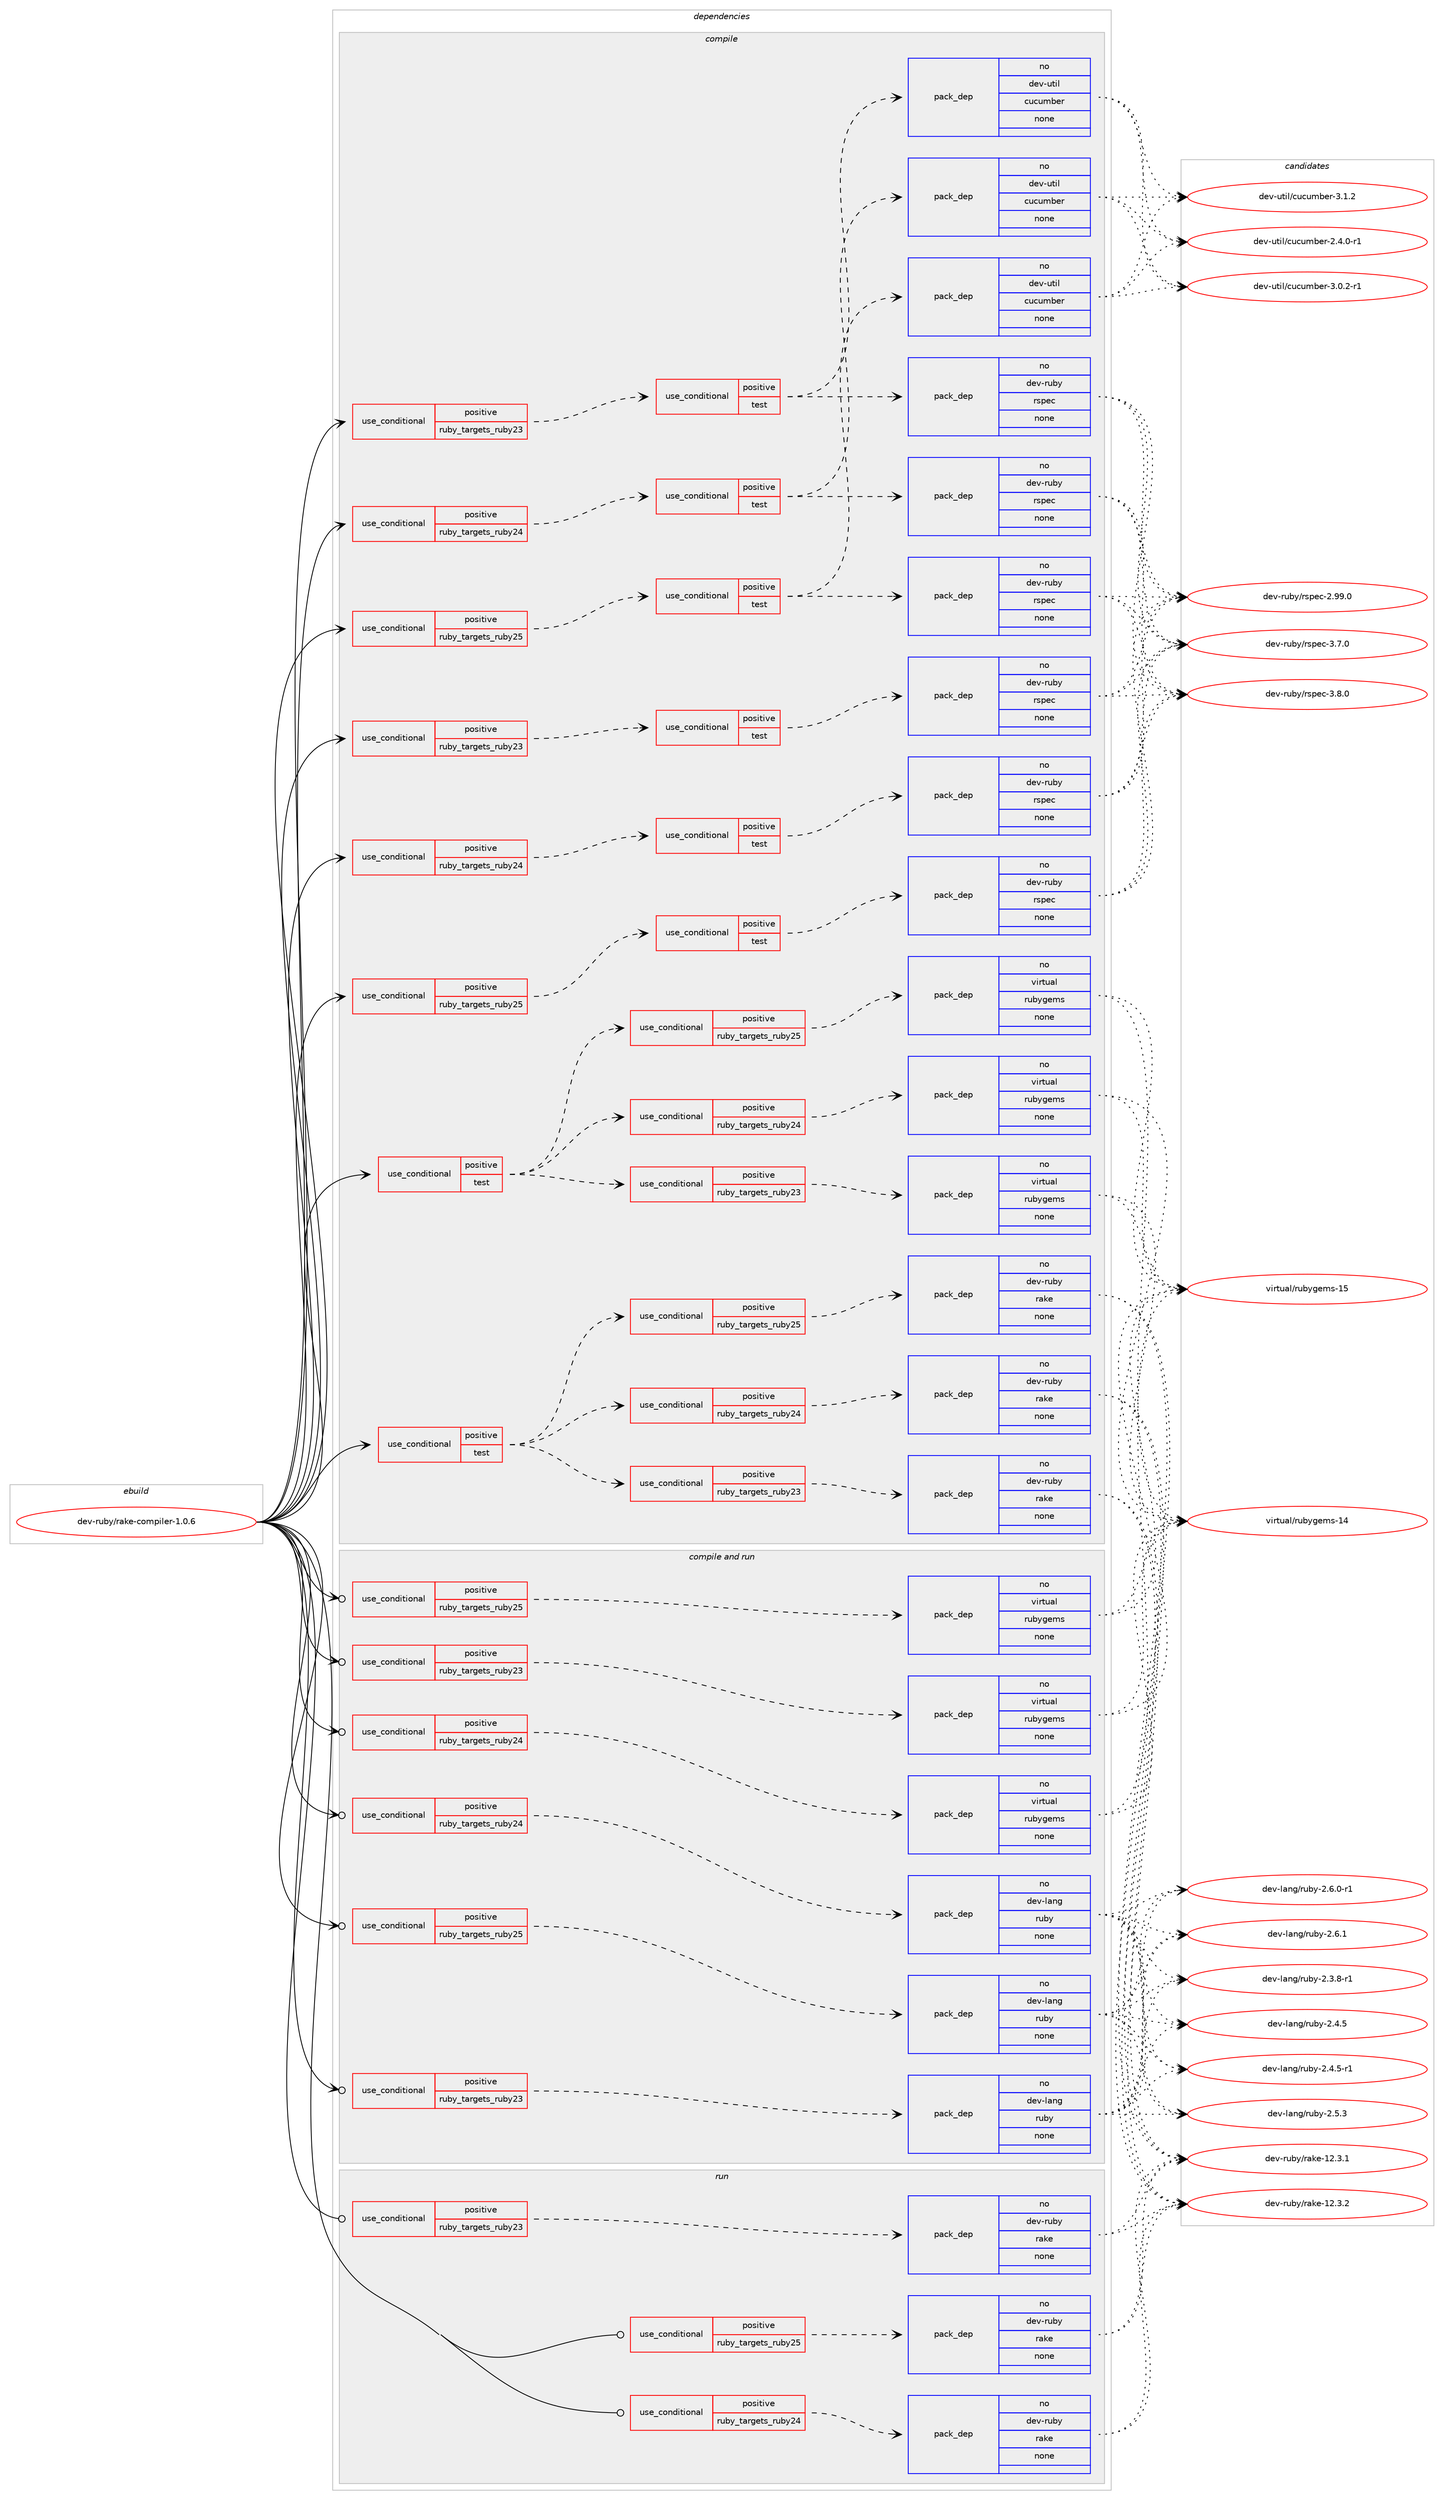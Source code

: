 digraph prolog {

# *************
# Graph options
# *************

newrank=true;
concentrate=true;
compound=true;
graph [rankdir=LR,fontname=Helvetica,fontsize=10,ranksep=1.5];#, ranksep=2.5, nodesep=0.2];
edge  [arrowhead=vee];
node  [fontname=Helvetica,fontsize=10];

# **********
# The ebuild
# **********

subgraph cluster_leftcol {
color=gray;
rank=same;
label=<<i>ebuild</i>>;
id [label="dev-ruby/rake-compiler-1.0.6", color=red, width=4, href="../dev-ruby/rake-compiler-1.0.6.svg"];
}

# ****************
# The dependencies
# ****************

subgraph cluster_midcol {
color=gray;
label=<<i>dependencies</i>>;
subgraph cluster_compile {
fillcolor="#eeeeee";
style=filled;
label=<<i>compile</i>>;
subgraph cond411399 {
dependency1515507 [label=<<TABLE BORDER="0" CELLBORDER="1" CELLSPACING="0" CELLPADDING="4"><TR><TD ROWSPAN="3" CELLPADDING="10">use_conditional</TD></TR><TR><TD>positive</TD></TR><TR><TD>ruby_targets_ruby23</TD></TR></TABLE>>, shape=none, color=red];
subgraph cond411400 {
dependency1515508 [label=<<TABLE BORDER="0" CELLBORDER="1" CELLSPACING="0" CELLPADDING="4"><TR><TD ROWSPAN="3" CELLPADDING="10">use_conditional</TD></TR><TR><TD>positive</TD></TR><TR><TD>test</TD></TR></TABLE>>, shape=none, color=red];
subgraph pack1080602 {
dependency1515509 [label=<<TABLE BORDER="0" CELLBORDER="1" CELLSPACING="0" CELLPADDING="4" WIDTH="220"><TR><TD ROWSPAN="6" CELLPADDING="30">pack_dep</TD></TR><TR><TD WIDTH="110">no</TD></TR><TR><TD>dev-ruby</TD></TR><TR><TD>rspec</TD></TR><TR><TD>none</TD></TR><TR><TD></TD></TR></TABLE>>, shape=none, color=blue];
}
dependency1515508:e -> dependency1515509:w [weight=20,style="dashed",arrowhead="vee"];
}
dependency1515507:e -> dependency1515508:w [weight=20,style="dashed",arrowhead="vee"];
}
id:e -> dependency1515507:w [weight=20,style="solid",arrowhead="vee"];
subgraph cond411401 {
dependency1515510 [label=<<TABLE BORDER="0" CELLBORDER="1" CELLSPACING="0" CELLPADDING="4"><TR><TD ROWSPAN="3" CELLPADDING="10">use_conditional</TD></TR><TR><TD>positive</TD></TR><TR><TD>ruby_targets_ruby23</TD></TR></TABLE>>, shape=none, color=red];
subgraph cond411402 {
dependency1515511 [label=<<TABLE BORDER="0" CELLBORDER="1" CELLSPACING="0" CELLPADDING="4"><TR><TD ROWSPAN="3" CELLPADDING="10">use_conditional</TD></TR><TR><TD>positive</TD></TR><TR><TD>test</TD></TR></TABLE>>, shape=none, color=red];
subgraph pack1080603 {
dependency1515512 [label=<<TABLE BORDER="0" CELLBORDER="1" CELLSPACING="0" CELLPADDING="4" WIDTH="220"><TR><TD ROWSPAN="6" CELLPADDING="30">pack_dep</TD></TR><TR><TD WIDTH="110">no</TD></TR><TR><TD>dev-util</TD></TR><TR><TD>cucumber</TD></TR><TR><TD>none</TD></TR><TR><TD></TD></TR></TABLE>>, shape=none, color=blue];
}
dependency1515511:e -> dependency1515512:w [weight=20,style="dashed",arrowhead="vee"];
subgraph pack1080604 {
dependency1515513 [label=<<TABLE BORDER="0" CELLBORDER="1" CELLSPACING="0" CELLPADDING="4" WIDTH="220"><TR><TD ROWSPAN="6" CELLPADDING="30">pack_dep</TD></TR><TR><TD WIDTH="110">no</TD></TR><TR><TD>dev-ruby</TD></TR><TR><TD>rspec</TD></TR><TR><TD>none</TD></TR><TR><TD></TD></TR></TABLE>>, shape=none, color=blue];
}
dependency1515511:e -> dependency1515513:w [weight=20,style="dashed",arrowhead="vee"];
}
dependency1515510:e -> dependency1515511:w [weight=20,style="dashed",arrowhead="vee"];
}
id:e -> dependency1515510:w [weight=20,style="solid",arrowhead="vee"];
subgraph cond411403 {
dependency1515514 [label=<<TABLE BORDER="0" CELLBORDER="1" CELLSPACING="0" CELLPADDING="4"><TR><TD ROWSPAN="3" CELLPADDING="10">use_conditional</TD></TR><TR><TD>positive</TD></TR><TR><TD>ruby_targets_ruby24</TD></TR></TABLE>>, shape=none, color=red];
subgraph cond411404 {
dependency1515515 [label=<<TABLE BORDER="0" CELLBORDER="1" CELLSPACING="0" CELLPADDING="4"><TR><TD ROWSPAN="3" CELLPADDING="10">use_conditional</TD></TR><TR><TD>positive</TD></TR><TR><TD>test</TD></TR></TABLE>>, shape=none, color=red];
subgraph pack1080605 {
dependency1515516 [label=<<TABLE BORDER="0" CELLBORDER="1" CELLSPACING="0" CELLPADDING="4" WIDTH="220"><TR><TD ROWSPAN="6" CELLPADDING="30">pack_dep</TD></TR><TR><TD WIDTH="110">no</TD></TR><TR><TD>dev-ruby</TD></TR><TR><TD>rspec</TD></TR><TR><TD>none</TD></TR><TR><TD></TD></TR></TABLE>>, shape=none, color=blue];
}
dependency1515515:e -> dependency1515516:w [weight=20,style="dashed",arrowhead="vee"];
}
dependency1515514:e -> dependency1515515:w [weight=20,style="dashed",arrowhead="vee"];
}
id:e -> dependency1515514:w [weight=20,style="solid",arrowhead="vee"];
subgraph cond411405 {
dependency1515517 [label=<<TABLE BORDER="0" CELLBORDER="1" CELLSPACING="0" CELLPADDING="4"><TR><TD ROWSPAN="3" CELLPADDING="10">use_conditional</TD></TR><TR><TD>positive</TD></TR><TR><TD>ruby_targets_ruby24</TD></TR></TABLE>>, shape=none, color=red];
subgraph cond411406 {
dependency1515518 [label=<<TABLE BORDER="0" CELLBORDER="1" CELLSPACING="0" CELLPADDING="4"><TR><TD ROWSPAN="3" CELLPADDING="10">use_conditional</TD></TR><TR><TD>positive</TD></TR><TR><TD>test</TD></TR></TABLE>>, shape=none, color=red];
subgraph pack1080606 {
dependency1515519 [label=<<TABLE BORDER="0" CELLBORDER="1" CELLSPACING="0" CELLPADDING="4" WIDTH="220"><TR><TD ROWSPAN="6" CELLPADDING="30">pack_dep</TD></TR><TR><TD WIDTH="110">no</TD></TR><TR><TD>dev-util</TD></TR><TR><TD>cucumber</TD></TR><TR><TD>none</TD></TR><TR><TD></TD></TR></TABLE>>, shape=none, color=blue];
}
dependency1515518:e -> dependency1515519:w [weight=20,style="dashed",arrowhead="vee"];
subgraph pack1080607 {
dependency1515520 [label=<<TABLE BORDER="0" CELLBORDER="1" CELLSPACING="0" CELLPADDING="4" WIDTH="220"><TR><TD ROWSPAN="6" CELLPADDING="30">pack_dep</TD></TR><TR><TD WIDTH="110">no</TD></TR><TR><TD>dev-ruby</TD></TR><TR><TD>rspec</TD></TR><TR><TD>none</TD></TR><TR><TD></TD></TR></TABLE>>, shape=none, color=blue];
}
dependency1515518:e -> dependency1515520:w [weight=20,style="dashed",arrowhead="vee"];
}
dependency1515517:e -> dependency1515518:w [weight=20,style="dashed",arrowhead="vee"];
}
id:e -> dependency1515517:w [weight=20,style="solid",arrowhead="vee"];
subgraph cond411407 {
dependency1515521 [label=<<TABLE BORDER="0" CELLBORDER="1" CELLSPACING="0" CELLPADDING="4"><TR><TD ROWSPAN="3" CELLPADDING="10">use_conditional</TD></TR><TR><TD>positive</TD></TR><TR><TD>ruby_targets_ruby25</TD></TR></TABLE>>, shape=none, color=red];
subgraph cond411408 {
dependency1515522 [label=<<TABLE BORDER="0" CELLBORDER="1" CELLSPACING="0" CELLPADDING="4"><TR><TD ROWSPAN="3" CELLPADDING="10">use_conditional</TD></TR><TR><TD>positive</TD></TR><TR><TD>test</TD></TR></TABLE>>, shape=none, color=red];
subgraph pack1080608 {
dependency1515523 [label=<<TABLE BORDER="0" CELLBORDER="1" CELLSPACING="0" CELLPADDING="4" WIDTH="220"><TR><TD ROWSPAN="6" CELLPADDING="30">pack_dep</TD></TR><TR><TD WIDTH="110">no</TD></TR><TR><TD>dev-ruby</TD></TR><TR><TD>rspec</TD></TR><TR><TD>none</TD></TR><TR><TD></TD></TR></TABLE>>, shape=none, color=blue];
}
dependency1515522:e -> dependency1515523:w [weight=20,style="dashed",arrowhead="vee"];
}
dependency1515521:e -> dependency1515522:w [weight=20,style="dashed",arrowhead="vee"];
}
id:e -> dependency1515521:w [weight=20,style="solid",arrowhead="vee"];
subgraph cond411409 {
dependency1515524 [label=<<TABLE BORDER="0" CELLBORDER="1" CELLSPACING="0" CELLPADDING="4"><TR><TD ROWSPAN="3" CELLPADDING="10">use_conditional</TD></TR><TR><TD>positive</TD></TR><TR><TD>ruby_targets_ruby25</TD></TR></TABLE>>, shape=none, color=red];
subgraph cond411410 {
dependency1515525 [label=<<TABLE BORDER="0" CELLBORDER="1" CELLSPACING="0" CELLPADDING="4"><TR><TD ROWSPAN="3" CELLPADDING="10">use_conditional</TD></TR><TR><TD>positive</TD></TR><TR><TD>test</TD></TR></TABLE>>, shape=none, color=red];
subgraph pack1080609 {
dependency1515526 [label=<<TABLE BORDER="0" CELLBORDER="1" CELLSPACING="0" CELLPADDING="4" WIDTH="220"><TR><TD ROWSPAN="6" CELLPADDING="30">pack_dep</TD></TR><TR><TD WIDTH="110">no</TD></TR><TR><TD>dev-util</TD></TR><TR><TD>cucumber</TD></TR><TR><TD>none</TD></TR><TR><TD></TD></TR></TABLE>>, shape=none, color=blue];
}
dependency1515525:e -> dependency1515526:w [weight=20,style="dashed",arrowhead="vee"];
subgraph pack1080610 {
dependency1515527 [label=<<TABLE BORDER="0" CELLBORDER="1" CELLSPACING="0" CELLPADDING="4" WIDTH="220"><TR><TD ROWSPAN="6" CELLPADDING="30">pack_dep</TD></TR><TR><TD WIDTH="110">no</TD></TR><TR><TD>dev-ruby</TD></TR><TR><TD>rspec</TD></TR><TR><TD>none</TD></TR><TR><TD></TD></TR></TABLE>>, shape=none, color=blue];
}
dependency1515525:e -> dependency1515527:w [weight=20,style="dashed",arrowhead="vee"];
}
dependency1515524:e -> dependency1515525:w [weight=20,style="dashed",arrowhead="vee"];
}
id:e -> dependency1515524:w [weight=20,style="solid",arrowhead="vee"];
subgraph cond411411 {
dependency1515528 [label=<<TABLE BORDER="0" CELLBORDER="1" CELLSPACING="0" CELLPADDING="4"><TR><TD ROWSPAN="3" CELLPADDING="10">use_conditional</TD></TR><TR><TD>positive</TD></TR><TR><TD>test</TD></TR></TABLE>>, shape=none, color=red];
subgraph cond411412 {
dependency1515529 [label=<<TABLE BORDER="0" CELLBORDER="1" CELLSPACING="0" CELLPADDING="4"><TR><TD ROWSPAN="3" CELLPADDING="10">use_conditional</TD></TR><TR><TD>positive</TD></TR><TR><TD>ruby_targets_ruby23</TD></TR></TABLE>>, shape=none, color=red];
subgraph pack1080611 {
dependency1515530 [label=<<TABLE BORDER="0" CELLBORDER="1" CELLSPACING="0" CELLPADDING="4" WIDTH="220"><TR><TD ROWSPAN="6" CELLPADDING="30">pack_dep</TD></TR><TR><TD WIDTH="110">no</TD></TR><TR><TD>dev-ruby</TD></TR><TR><TD>rake</TD></TR><TR><TD>none</TD></TR><TR><TD></TD></TR></TABLE>>, shape=none, color=blue];
}
dependency1515529:e -> dependency1515530:w [weight=20,style="dashed",arrowhead="vee"];
}
dependency1515528:e -> dependency1515529:w [weight=20,style="dashed",arrowhead="vee"];
subgraph cond411413 {
dependency1515531 [label=<<TABLE BORDER="0" CELLBORDER="1" CELLSPACING="0" CELLPADDING="4"><TR><TD ROWSPAN="3" CELLPADDING="10">use_conditional</TD></TR><TR><TD>positive</TD></TR><TR><TD>ruby_targets_ruby24</TD></TR></TABLE>>, shape=none, color=red];
subgraph pack1080612 {
dependency1515532 [label=<<TABLE BORDER="0" CELLBORDER="1" CELLSPACING="0" CELLPADDING="4" WIDTH="220"><TR><TD ROWSPAN="6" CELLPADDING="30">pack_dep</TD></TR><TR><TD WIDTH="110">no</TD></TR><TR><TD>dev-ruby</TD></TR><TR><TD>rake</TD></TR><TR><TD>none</TD></TR><TR><TD></TD></TR></TABLE>>, shape=none, color=blue];
}
dependency1515531:e -> dependency1515532:w [weight=20,style="dashed",arrowhead="vee"];
}
dependency1515528:e -> dependency1515531:w [weight=20,style="dashed",arrowhead="vee"];
subgraph cond411414 {
dependency1515533 [label=<<TABLE BORDER="0" CELLBORDER="1" CELLSPACING="0" CELLPADDING="4"><TR><TD ROWSPAN="3" CELLPADDING="10">use_conditional</TD></TR><TR><TD>positive</TD></TR><TR><TD>ruby_targets_ruby25</TD></TR></TABLE>>, shape=none, color=red];
subgraph pack1080613 {
dependency1515534 [label=<<TABLE BORDER="0" CELLBORDER="1" CELLSPACING="0" CELLPADDING="4" WIDTH="220"><TR><TD ROWSPAN="6" CELLPADDING="30">pack_dep</TD></TR><TR><TD WIDTH="110">no</TD></TR><TR><TD>dev-ruby</TD></TR><TR><TD>rake</TD></TR><TR><TD>none</TD></TR><TR><TD></TD></TR></TABLE>>, shape=none, color=blue];
}
dependency1515533:e -> dependency1515534:w [weight=20,style="dashed",arrowhead="vee"];
}
dependency1515528:e -> dependency1515533:w [weight=20,style="dashed",arrowhead="vee"];
}
id:e -> dependency1515528:w [weight=20,style="solid",arrowhead="vee"];
subgraph cond411415 {
dependency1515535 [label=<<TABLE BORDER="0" CELLBORDER="1" CELLSPACING="0" CELLPADDING="4"><TR><TD ROWSPAN="3" CELLPADDING="10">use_conditional</TD></TR><TR><TD>positive</TD></TR><TR><TD>test</TD></TR></TABLE>>, shape=none, color=red];
subgraph cond411416 {
dependency1515536 [label=<<TABLE BORDER="0" CELLBORDER="1" CELLSPACING="0" CELLPADDING="4"><TR><TD ROWSPAN="3" CELLPADDING="10">use_conditional</TD></TR><TR><TD>positive</TD></TR><TR><TD>ruby_targets_ruby23</TD></TR></TABLE>>, shape=none, color=red];
subgraph pack1080614 {
dependency1515537 [label=<<TABLE BORDER="0" CELLBORDER="1" CELLSPACING="0" CELLPADDING="4" WIDTH="220"><TR><TD ROWSPAN="6" CELLPADDING="30">pack_dep</TD></TR><TR><TD WIDTH="110">no</TD></TR><TR><TD>virtual</TD></TR><TR><TD>rubygems</TD></TR><TR><TD>none</TD></TR><TR><TD></TD></TR></TABLE>>, shape=none, color=blue];
}
dependency1515536:e -> dependency1515537:w [weight=20,style="dashed",arrowhead="vee"];
}
dependency1515535:e -> dependency1515536:w [weight=20,style="dashed",arrowhead="vee"];
subgraph cond411417 {
dependency1515538 [label=<<TABLE BORDER="0" CELLBORDER="1" CELLSPACING="0" CELLPADDING="4"><TR><TD ROWSPAN="3" CELLPADDING="10">use_conditional</TD></TR><TR><TD>positive</TD></TR><TR><TD>ruby_targets_ruby24</TD></TR></TABLE>>, shape=none, color=red];
subgraph pack1080615 {
dependency1515539 [label=<<TABLE BORDER="0" CELLBORDER="1" CELLSPACING="0" CELLPADDING="4" WIDTH="220"><TR><TD ROWSPAN="6" CELLPADDING="30">pack_dep</TD></TR><TR><TD WIDTH="110">no</TD></TR><TR><TD>virtual</TD></TR><TR><TD>rubygems</TD></TR><TR><TD>none</TD></TR><TR><TD></TD></TR></TABLE>>, shape=none, color=blue];
}
dependency1515538:e -> dependency1515539:w [weight=20,style="dashed",arrowhead="vee"];
}
dependency1515535:e -> dependency1515538:w [weight=20,style="dashed",arrowhead="vee"];
subgraph cond411418 {
dependency1515540 [label=<<TABLE BORDER="0" CELLBORDER="1" CELLSPACING="0" CELLPADDING="4"><TR><TD ROWSPAN="3" CELLPADDING="10">use_conditional</TD></TR><TR><TD>positive</TD></TR><TR><TD>ruby_targets_ruby25</TD></TR></TABLE>>, shape=none, color=red];
subgraph pack1080616 {
dependency1515541 [label=<<TABLE BORDER="0" CELLBORDER="1" CELLSPACING="0" CELLPADDING="4" WIDTH="220"><TR><TD ROWSPAN="6" CELLPADDING="30">pack_dep</TD></TR><TR><TD WIDTH="110">no</TD></TR><TR><TD>virtual</TD></TR><TR><TD>rubygems</TD></TR><TR><TD>none</TD></TR><TR><TD></TD></TR></TABLE>>, shape=none, color=blue];
}
dependency1515540:e -> dependency1515541:w [weight=20,style="dashed",arrowhead="vee"];
}
dependency1515535:e -> dependency1515540:w [weight=20,style="dashed",arrowhead="vee"];
}
id:e -> dependency1515535:w [weight=20,style="solid",arrowhead="vee"];
}
subgraph cluster_compileandrun {
fillcolor="#eeeeee";
style=filled;
label=<<i>compile and run</i>>;
subgraph cond411419 {
dependency1515542 [label=<<TABLE BORDER="0" CELLBORDER="1" CELLSPACING="0" CELLPADDING="4"><TR><TD ROWSPAN="3" CELLPADDING="10">use_conditional</TD></TR><TR><TD>positive</TD></TR><TR><TD>ruby_targets_ruby23</TD></TR></TABLE>>, shape=none, color=red];
subgraph pack1080617 {
dependency1515543 [label=<<TABLE BORDER="0" CELLBORDER="1" CELLSPACING="0" CELLPADDING="4" WIDTH="220"><TR><TD ROWSPAN="6" CELLPADDING="30">pack_dep</TD></TR><TR><TD WIDTH="110">no</TD></TR><TR><TD>dev-lang</TD></TR><TR><TD>ruby</TD></TR><TR><TD>none</TD></TR><TR><TD></TD></TR></TABLE>>, shape=none, color=blue];
}
dependency1515542:e -> dependency1515543:w [weight=20,style="dashed",arrowhead="vee"];
}
id:e -> dependency1515542:w [weight=20,style="solid",arrowhead="odotvee"];
subgraph cond411420 {
dependency1515544 [label=<<TABLE BORDER="0" CELLBORDER="1" CELLSPACING="0" CELLPADDING="4"><TR><TD ROWSPAN="3" CELLPADDING="10">use_conditional</TD></TR><TR><TD>positive</TD></TR><TR><TD>ruby_targets_ruby23</TD></TR></TABLE>>, shape=none, color=red];
subgraph pack1080618 {
dependency1515545 [label=<<TABLE BORDER="0" CELLBORDER="1" CELLSPACING="0" CELLPADDING="4" WIDTH="220"><TR><TD ROWSPAN="6" CELLPADDING="30">pack_dep</TD></TR><TR><TD WIDTH="110">no</TD></TR><TR><TD>virtual</TD></TR><TR><TD>rubygems</TD></TR><TR><TD>none</TD></TR><TR><TD></TD></TR></TABLE>>, shape=none, color=blue];
}
dependency1515544:e -> dependency1515545:w [weight=20,style="dashed",arrowhead="vee"];
}
id:e -> dependency1515544:w [weight=20,style="solid",arrowhead="odotvee"];
subgraph cond411421 {
dependency1515546 [label=<<TABLE BORDER="0" CELLBORDER="1" CELLSPACING="0" CELLPADDING="4"><TR><TD ROWSPAN="3" CELLPADDING="10">use_conditional</TD></TR><TR><TD>positive</TD></TR><TR><TD>ruby_targets_ruby24</TD></TR></TABLE>>, shape=none, color=red];
subgraph pack1080619 {
dependency1515547 [label=<<TABLE BORDER="0" CELLBORDER="1" CELLSPACING="0" CELLPADDING="4" WIDTH="220"><TR><TD ROWSPAN="6" CELLPADDING="30">pack_dep</TD></TR><TR><TD WIDTH="110">no</TD></TR><TR><TD>dev-lang</TD></TR><TR><TD>ruby</TD></TR><TR><TD>none</TD></TR><TR><TD></TD></TR></TABLE>>, shape=none, color=blue];
}
dependency1515546:e -> dependency1515547:w [weight=20,style="dashed",arrowhead="vee"];
}
id:e -> dependency1515546:w [weight=20,style="solid",arrowhead="odotvee"];
subgraph cond411422 {
dependency1515548 [label=<<TABLE BORDER="0" CELLBORDER="1" CELLSPACING="0" CELLPADDING="4"><TR><TD ROWSPAN="3" CELLPADDING="10">use_conditional</TD></TR><TR><TD>positive</TD></TR><TR><TD>ruby_targets_ruby24</TD></TR></TABLE>>, shape=none, color=red];
subgraph pack1080620 {
dependency1515549 [label=<<TABLE BORDER="0" CELLBORDER="1" CELLSPACING="0" CELLPADDING="4" WIDTH="220"><TR><TD ROWSPAN="6" CELLPADDING="30">pack_dep</TD></TR><TR><TD WIDTH="110">no</TD></TR><TR><TD>virtual</TD></TR><TR><TD>rubygems</TD></TR><TR><TD>none</TD></TR><TR><TD></TD></TR></TABLE>>, shape=none, color=blue];
}
dependency1515548:e -> dependency1515549:w [weight=20,style="dashed",arrowhead="vee"];
}
id:e -> dependency1515548:w [weight=20,style="solid",arrowhead="odotvee"];
subgraph cond411423 {
dependency1515550 [label=<<TABLE BORDER="0" CELLBORDER="1" CELLSPACING="0" CELLPADDING="4"><TR><TD ROWSPAN="3" CELLPADDING="10">use_conditional</TD></TR><TR><TD>positive</TD></TR><TR><TD>ruby_targets_ruby25</TD></TR></TABLE>>, shape=none, color=red];
subgraph pack1080621 {
dependency1515551 [label=<<TABLE BORDER="0" CELLBORDER="1" CELLSPACING="0" CELLPADDING="4" WIDTH="220"><TR><TD ROWSPAN="6" CELLPADDING="30">pack_dep</TD></TR><TR><TD WIDTH="110">no</TD></TR><TR><TD>dev-lang</TD></TR><TR><TD>ruby</TD></TR><TR><TD>none</TD></TR><TR><TD></TD></TR></TABLE>>, shape=none, color=blue];
}
dependency1515550:e -> dependency1515551:w [weight=20,style="dashed",arrowhead="vee"];
}
id:e -> dependency1515550:w [weight=20,style="solid",arrowhead="odotvee"];
subgraph cond411424 {
dependency1515552 [label=<<TABLE BORDER="0" CELLBORDER="1" CELLSPACING="0" CELLPADDING="4"><TR><TD ROWSPAN="3" CELLPADDING="10">use_conditional</TD></TR><TR><TD>positive</TD></TR><TR><TD>ruby_targets_ruby25</TD></TR></TABLE>>, shape=none, color=red];
subgraph pack1080622 {
dependency1515553 [label=<<TABLE BORDER="0" CELLBORDER="1" CELLSPACING="0" CELLPADDING="4" WIDTH="220"><TR><TD ROWSPAN="6" CELLPADDING="30">pack_dep</TD></TR><TR><TD WIDTH="110">no</TD></TR><TR><TD>virtual</TD></TR><TR><TD>rubygems</TD></TR><TR><TD>none</TD></TR><TR><TD></TD></TR></TABLE>>, shape=none, color=blue];
}
dependency1515552:e -> dependency1515553:w [weight=20,style="dashed",arrowhead="vee"];
}
id:e -> dependency1515552:w [weight=20,style="solid",arrowhead="odotvee"];
}
subgraph cluster_run {
fillcolor="#eeeeee";
style=filled;
label=<<i>run</i>>;
subgraph cond411425 {
dependency1515554 [label=<<TABLE BORDER="0" CELLBORDER="1" CELLSPACING="0" CELLPADDING="4"><TR><TD ROWSPAN="3" CELLPADDING="10">use_conditional</TD></TR><TR><TD>positive</TD></TR><TR><TD>ruby_targets_ruby23</TD></TR></TABLE>>, shape=none, color=red];
subgraph pack1080623 {
dependency1515555 [label=<<TABLE BORDER="0" CELLBORDER="1" CELLSPACING="0" CELLPADDING="4" WIDTH="220"><TR><TD ROWSPAN="6" CELLPADDING="30">pack_dep</TD></TR><TR><TD WIDTH="110">no</TD></TR><TR><TD>dev-ruby</TD></TR><TR><TD>rake</TD></TR><TR><TD>none</TD></TR><TR><TD></TD></TR></TABLE>>, shape=none, color=blue];
}
dependency1515554:e -> dependency1515555:w [weight=20,style="dashed",arrowhead="vee"];
}
id:e -> dependency1515554:w [weight=20,style="solid",arrowhead="odot"];
subgraph cond411426 {
dependency1515556 [label=<<TABLE BORDER="0" CELLBORDER="1" CELLSPACING="0" CELLPADDING="4"><TR><TD ROWSPAN="3" CELLPADDING="10">use_conditional</TD></TR><TR><TD>positive</TD></TR><TR><TD>ruby_targets_ruby24</TD></TR></TABLE>>, shape=none, color=red];
subgraph pack1080624 {
dependency1515557 [label=<<TABLE BORDER="0" CELLBORDER="1" CELLSPACING="0" CELLPADDING="4" WIDTH="220"><TR><TD ROWSPAN="6" CELLPADDING="30">pack_dep</TD></TR><TR><TD WIDTH="110">no</TD></TR><TR><TD>dev-ruby</TD></TR><TR><TD>rake</TD></TR><TR><TD>none</TD></TR><TR><TD></TD></TR></TABLE>>, shape=none, color=blue];
}
dependency1515556:e -> dependency1515557:w [weight=20,style="dashed",arrowhead="vee"];
}
id:e -> dependency1515556:w [weight=20,style="solid",arrowhead="odot"];
subgraph cond411427 {
dependency1515558 [label=<<TABLE BORDER="0" CELLBORDER="1" CELLSPACING="0" CELLPADDING="4"><TR><TD ROWSPAN="3" CELLPADDING="10">use_conditional</TD></TR><TR><TD>positive</TD></TR><TR><TD>ruby_targets_ruby25</TD></TR></TABLE>>, shape=none, color=red];
subgraph pack1080625 {
dependency1515559 [label=<<TABLE BORDER="0" CELLBORDER="1" CELLSPACING="0" CELLPADDING="4" WIDTH="220"><TR><TD ROWSPAN="6" CELLPADDING="30">pack_dep</TD></TR><TR><TD WIDTH="110">no</TD></TR><TR><TD>dev-ruby</TD></TR><TR><TD>rake</TD></TR><TR><TD>none</TD></TR><TR><TD></TD></TR></TABLE>>, shape=none, color=blue];
}
dependency1515558:e -> dependency1515559:w [weight=20,style="dashed",arrowhead="vee"];
}
id:e -> dependency1515558:w [weight=20,style="solid",arrowhead="odot"];
}
}

# **************
# The candidates
# **************

subgraph cluster_choices {
rank=same;
color=gray;
label=<<i>candidates</i>>;

subgraph choice1080602 {
color=black;
nodesep=1;
choice1001011184511411798121471141151121019945504657574648 [label="dev-ruby/rspec-2.99.0", color=red, width=4,href="../dev-ruby/rspec-2.99.0.svg"];
choice10010111845114117981214711411511210199455146554648 [label="dev-ruby/rspec-3.7.0", color=red, width=4,href="../dev-ruby/rspec-3.7.0.svg"];
choice10010111845114117981214711411511210199455146564648 [label="dev-ruby/rspec-3.8.0", color=red, width=4,href="../dev-ruby/rspec-3.8.0.svg"];
dependency1515509:e -> choice1001011184511411798121471141151121019945504657574648:w [style=dotted,weight="100"];
dependency1515509:e -> choice10010111845114117981214711411511210199455146554648:w [style=dotted,weight="100"];
dependency1515509:e -> choice10010111845114117981214711411511210199455146564648:w [style=dotted,weight="100"];
}
subgraph choice1080603 {
color=black;
nodesep=1;
choice10010111845117116105108479911799117109981011144550465246484511449 [label="dev-util/cucumber-2.4.0-r1", color=red, width=4,href="../dev-util/cucumber-2.4.0-r1.svg"];
choice10010111845117116105108479911799117109981011144551464846504511449 [label="dev-util/cucumber-3.0.2-r1", color=red, width=4,href="../dev-util/cucumber-3.0.2-r1.svg"];
choice1001011184511711610510847991179911710998101114455146494650 [label="dev-util/cucumber-3.1.2", color=red, width=4,href="../dev-util/cucumber-3.1.2.svg"];
dependency1515512:e -> choice10010111845117116105108479911799117109981011144550465246484511449:w [style=dotted,weight="100"];
dependency1515512:e -> choice10010111845117116105108479911799117109981011144551464846504511449:w [style=dotted,weight="100"];
dependency1515512:e -> choice1001011184511711610510847991179911710998101114455146494650:w [style=dotted,weight="100"];
}
subgraph choice1080604 {
color=black;
nodesep=1;
choice1001011184511411798121471141151121019945504657574648 [label="dev-ruby/rspec-2.99.0", color=red, width=4,href="../dev-ruby/rspec-2.99.0.svg"];
choice10010111845114117981214711411511210199455146554648 [label="dev-ruby/rspec-3.7.0", color=red, width=4,href="../dev-ruby/rspec-3.7.0.svg"];
choice10010111845114117981214711411511210199455146564648 [label="dev-ruby/rspec-3.8.0", color=red, width=4,href="../dev-ruby/rspec-3.8.0.svg"];
dependency1515513:e -> choice1001011184511411798121471141151121019945504657574648:w [style=dotted,weight="100"];
dependency1515513:e -> choice10010111845114117981214711411511210199455146554648:w [style=dotted,weight="100"];
dependency1515513:e -> choice10010111845114117981214711411511210199455146564648:w [style=dotted,weight="100"];
}
subgraph choice1080605 {
color=black;
nodesep=1;
choice1001011184511411798121471141151121019945504657574648 [label="dev-ruby/rspec-2.99.0", color=red, width=4,href="../dev-ruby/rspec-2.99.0.svg"];
choice10010111845114117981214711411511210199455146554648 [label="dev-ruby/rspec-3.7.0", color=red, width=4,href="../dev-ruby/rspec-3.7.0.svg"];
choice10010111845114117981214711411511210199455146564648 [label="dev-ruby/rspec-3.8.0", color=red, width=4,href="../dev-ruby/rspec-3.8.0.svg"];
dependency1515516:e -> choice1001011184511411798121471141151121019945504657574648:w [style=dotted,weight="100"];
dependency1515516:e -> choice10010111845114117981214711411511210199455146554648:w [style=dotted,weight="100"];
dependency1515516:e -> choice10010111845114117981214711411511210199455146564648:w [style=dotted,weight="100"];
}
subgraph choice1080606 {
color=black;
nodesep=1;
choice10010111845117116105108479911799117109981011144550465246484511449 [label="dev-util/cucumber-2.4.0-r1", color=red, width=4,href="../dev-util/cucumber-2.4.0-r1.svg"];
choice10010111845117116105108479911799117109981011144551464846504511449 [label="dev-util/cucumber-3.0.2-r1", color=red, width=4,href="../dev-util/cucumber-3.0.2-r1.svg"];
choice1001011184511711610510847991179911710998101114455146494650 [label="dev-util/cucumber-3.1.2", color=red, width=4,href="../dev-util/cucumber-3.1.2.svg"];
dependency1515519:e -> choice10010111845117116105108479911799117109981011144550465246484511449:w [style=dotted,weight="100"];
dependency1515519:e -> choice10010111845117116105108479911799117109981011144551464846504511449:w [style=dotted,weight="100"];
dependency1515519:e -> choice1001011184511711610510847991179911710998101114455146494650:w [style=dotted,weight="100"];
}
subgraph choice1080607 {
color=black;
nodesep=1;
choice1001011184511411798121471141151121019945504657574648 [label="dev-ruby/rspec-2.99.0", color=red, width=4,href="../dev-ruby/rspec-2.99.0.svg"];
choice10010111845114117981214711411511210199455146554648 [label="dev-ruby/rspec-3.7.0", color=red, width=4,href="../dev-ruby/rspec-3.7.0.svg"];
choice10010111845114117981214711411511210199455146564648 [label="dev-ruby/rspec-3.8.0", color=red, width=4,href="../dev-ruby/rspec-3.8.0.svg"];
dependency1515520:e -> choice1001011184511411798121471141151121019945504657574648:w [style=dotted,weight="100"];
dependency1515520:e -> choice10010111845114117981214711411511210199455146554648:w [style=dotted,weight="100"];
dependency1515520:e -> choice10010111845114117981214711411511210199455146564648:w [style=dotted,weight="100"];
}
subgraph choice1080608 {
color=black;
nodesep=1;
choice1001011184511411798121471141151121019945504657574648 [label="dev-ruby/rspec-2.99.0", color=red, width=4,href="../dev-ruby/rspec-2.99.0.svg"];
choice10010111845114117981214711411511210199455146554648 [label="dev-ruby/rspec-3.7.0", color=red, width=4,href="../dev-ruby/rspec-3.7.0.svg"];
choice10010111845114117981214711411511210199455146564648 [label="dev-ruby/rspec-3.8.0", color=red, width=4,href="../dev-ruby/rspec-3.8.0.svg"];
dependency1515523:e -> choice1001011184511411798121471141151121019945504657574648:w [style=dotted,weight="100"];
dependency1515523:e -> choice10010111845114117981214711411511210199455146554648:w [style=dotted,weight="100"];
dependency1515523:e -> choice10010111845114117981214711411511210199455146564648:w [style=dotted,weight="100"];
}
subgraph choice1080609 {
color=black;
nodesep=1;
choice10010111845117116105108479911799117109981011144550465246484511449 [label="dev-util/cucumber-2.4.0-r1", color=red, width=4,href="../dev-util/cucumber-2.4.0-r1.svg"];
choice10010111845117116105108479911799117109981011144551464846504511449 [label="dev-util/cucumber-3.0.2-r1", color=red, width=4,href="../dev-util/cucumber-3.0.2-r1.svg"];
choice1001011184511711610510847991179911710998101114455146494650 [label="dev-util/cucumber-3.1.2", color=red, width=4,href="../dev-util/cucumber-3.1.2.svg"];
dependency1515526:e -> choice10010111845117116105108479911799117109981011144550465246484511449:w [style=dotted,weight="100"];
dependency1515526:e -> choice10010111845117116105108479911799117109981011144551464846504511449:w [style=dotted,weight="100"];
dependency1515526:e -> choice1001011184511711610510847991179911710998101114455146494650:w [style=dotted,weight="100"];
}
subgraph choice1080610 {
color=black;
nodesep=1;
choice1001011184511411798121471141151121019945504657574648 [label="dev-ruby/rspec-2.99.0", color=red, width=4,href="../dev-ruby/rspec-2.99.0.svg"];
choice10010111845114117981214711411511210199455146554648 [label="dev-ruby/rspec-3.7.0", color=red, width=4,href="../dev-ruby/rspec-3.7.0.svg"];
choice10010111845114117981214711411511210199455146564648 [label="dev-ruby/rspec-3.8.0", color=red, width=4,href="../dev-ruby/rspec-3.8.0.svg"];
dependency1515527:e -> choice1001011184511411798121471141151121019945504657574648:w [style=dotted,weight="100"];
dependency1515527:e -> choice10010111845114117981214711411511210199455146554648:w [style=dotted,weight="100"];
dependency1515527:e -> choice10010111845114117981214711411511210199455146564648:w [style=dotted,weight="100"];
}
subgraph choice1080611 {
color=black;
nodesep=1;
choice1001011184511411798121471149710710145495046514649 [label="dev-ruby/rake-12.3.1", color=red, width=4,href="../dev-ruby/rake-12.3.1.svg"];
choice1001011184511411798121471149710710145495046514650 [label="dev-ruby/rake-12.3.2", color=red, width=4,href="../dev-ruby/rake-12.3.2.svg"];
dependency1515530:e -> choice1001011184511411798121471149710710145495046514649:w [style=dotted,weight="100"];
dependency1515530:e -> choice1001011184511411798121471149710710145495046514650:w [style=dotted,weight="100"];
}
subgraph choice1080612 {
color=black;
nodesep=1;
choice1001011184511411798121471149710710145495046514649 [label="dev-ruby/rake-12.3.1", color=red, width=4,href="../dev-ruby/rake-12.3.1.svg"];
choice1001011184511411798121471149710710145495046514650 [label="dev-ruby/rake-12.3.2", color=red, width=4,href="../dev-ruby/rake-12.3.2.svg"];
dependency1515532:e -> choice1001011184511411798121471149710710145495046514649:w [style=dotted,weight="100"];
dependency1515532:e -> choice1001011184511411798121471149710710145495046514650:w [style=dotted,weight="100"];
}
subgraph choice1080613 {
color=black;
nodesep=1;
choice1001011184511411798121471149710710145495046514649 [label="dev-ruby/rake-12.3.1", color=red, width=4,href="../dev-ruby/rake-12.3.1.svg"];
choice1001011184511411798121471149710710145495046514650 [label="dev-ruby/rake-12.3.2", color=red, width=4,href="../dev-ruby/rake-12.3.2.svg"];
dependency1515534:e -> choice1001011184511411798121471149710710145495046514649:w [style=dotted,weight="100"];
dependency1515534:e -> choice1001011184511411798121471149710710145495046514650:w [style=dotted,weight="100"];
}
subgraph choice1080614 {
color=black;
nodesep=1;
choice118105114116117971084711411798121103101109115454952 [label="virtual/rubygems-14", color=red, width=4,href="../virtual/rubygems-14.svg"];
choice118105114116117971084711411798121103101109115454953 [label="virtual/rubygems-15", color=red, width=4,href="../virtual/rubygems-15.svg"];
dependency1515537:e -> choice118105114116117971084711411798121103101109115454952:w [style=dotted,weight="100"];
dependency1515537:e -> choice118105114116117971084711411798121103101109115454953:w [style=dotted,weight="100"];
}
subgraph choice1080615 {
color=black;
nodesep=1;
choice118105114116117971084711411798121103101109115454952 [label="virtual/rubygems-14", color=red, width=4,href="../virtual/rubygems-14.svg"];
choice118105114116117971084711411798121103101109115454953 [label="virtual/rubygems-15", color=red, width=4,href="../virtual/rubygems-15.svg"];
dependency1515539:e -> choice118105114116117971084711411798121103101109115454952:w [style=dotted,weight="100"];
dependency1515539:e -> choice118105114116117971084711411798121103101109115454953:w [style=dotted,weight="100"];
}
subgraph choice1080616 {
color=black;
nodesep=1;
choice118105114116117971084711411798121103101109115454952 [label="virtual/rubygems-14", color=red, width=4,href="../virtual/rubygems-14.svg"];
choice118105114116117971084711411798121103101109115454953 [label="virtual/rubygems-15", color=red, width=4,href="../virtual/rubygems-15.svg"];
dependency1515541:e -> choice118105114116117971084711411798121103101109115454952:w [style=dotted,weight="100"];
dependency1515541:e -> choice118105114116117971084711411798121103101109115454953:w [style=dotted,weight="100"];
}
subgraph choice1080617 {
color=black;
nodesep=1;
choice100101118451089711010347114117981214550465146564511449 [label="dev-lang/ruby-2.3.8-r1", color=red, width=4,href="../dev-lang/ruby-2.3.8-r1.svg"];
choice10010111845108971101034711411798121455046524653 [label="dev-lang/ruby-2.4.5", color=red, width=4,href="../dev-lang/ruby-2.4.5.svg"];
choice100101118451089711010347114117981214550465246534511449 [label="dev-lang/ruby-2.4.5-r1", color=red, width=4,href="../dev-lang/ruby-2.4.5-r1.svg"];
choice10010111845108971101034711411798121455046534651 [label="dev-lang/ruby-2.5.3", color=red, width=4,href="../dev-lang/ruby-2.5.3.svg"];
choice100101118451089711010347114117981214550465446484511449 [label="dev-lang/ruby-2.6.0-r1", color=red, width=4,href="../dev-lang/ruby-2.6.0-r1.svg"];
choice10010111845108971101034711411798121455046544649 [label="dev-lang/ruby-2.6.1", color=red, width=4,href="../dev-lang/ruby-2.6.1.svg"];
dependency1515543:e -> choice100101118451089711010347114117981214550465146564511449:w [style=dotted,weight="100"];
dependency1515543:e -> choice10010111845108971101034711411798121455046524653:w [style=dotted,weight="100"];
dependency1515543:e -> choice100101118451089711010347114117981214550465246534511449:w [style=dotted,weight="100"];
dependency1515543:e -> choice10010111845108971101034711411798121455046534651:w [style=dotted,weight="100"];
dependency1515543:e -> choice100101118451089711010347114117981214550465446484511449:w [style=dotted,weight="100"];
dependency1515543:e -> choice10010111845108971101034711411798121455046544649:w [style=dotted,weight="100"];
}
subgraph choice1080618 {
color=black;
nodesep=1;
choice118105114116117971084711411798121103101109115454952 [label="virtual/rubygems-14", color=red, width=4,href="../virtual/rubygems-14.svg"];
choice118105114116117971084711411798121103101109115454953 [label="virtual/rubygems-15", color=red, width=4,href="../virtual/rubygems-15.svg"];
dependency1515545:e -> choice118105114116117971084711411798121103101109115454952:w [style=dotted,weight="100"];
dependency1515545:e -> choice118105114116117971084711411798121103101109115454953:w [style=dotted,weight="100"];
}
subgraph choice1080619 {
color=black;
nodesep=1;
choice100101118451089711010347114117981214550465146564511449 [label="dev-lang/ruby-2.3.8-r1", color=red, width=4,href="../dev-lang/ruby-2.3.8-r1.svg"];
choice10010111845108971101034711411798121455046524653 [label="dev-lang/ruby-2.4.5", color=red, width=4,href="../dev-lang/ruby-2.4.5.svg"];
choice100101118451089711010347114117981214550465246534511449 [label="dev-lang/ruby-2.4.5-r1", color=red, width=4,href="../dev-lang/ruby-2.4.5-r1.svg"];
choice10010111845108971101034711411798121455046534651 [label="dev-lang/ruby-2.5.3", color=red, width=4,href="../dev-lang/ruby-2.5.3.svg"];
choice100101118451089711010347114117981214550465446484511449 [label="dev-lang/ruby-2.6.0-r1", color=red, width=4,href="../dev-lang/ruby-2.6.0-r1.svg"];
choice10010111845108971101034711411798121455046544649 [label="dev-lang/ruby-2.6.1", color=red, width=4,href="../dev-lang/ruby-2.6.1.svg"];
dependency1515547:e -> choice100101118451089711010347114117981214550465146564511449:w [style=dotted,weight="100"];
dependency1515547:e -> choice10010111845108971101034711411798121455046524653:w [style=dotted,weight="100"];
dependency1515547:e -> choice100101118451089711010347114117981214550465246534511449:w [style=dotted,weight="100"];
dependency1515547:e -> choice10010111845108971101034711411798121455046534651:w [style=dotted,weight="100"];
dependency1515547:e -> choice100101118451089711010347114117981214550465446484511449:w [style=dotted,weight="100"];
dependency1515547:e -> choice10010111845108971101034711411798121455046544649:w [style=dotted,weight="100"];
}
subgraph choice1080620 {
color=black;
nodesep=1;
choice118105114116117971084711411798121103101109115454952 [label="virtual/rubygems-14", color=red, width=4,href="../virtual/rubygems-14.svg"];
choice118105114116117971084711411798121103101109115454953 [label="virtual/rubygems-15", color=red, width=4,href="../virtual/rubygems-15.svg"];
dependency1515549:e -> choice118105114116117971084711411798121103101109115454952:w [style=dotted,weight="100"];
dependency1515549:e -> choice118105114116117971084711411798121103101109115454953:w [style=dotted,weight="100"];
}
subgraph choice1080621 {
color=black;
nodesep=1;
choice100101118451089711010347114117981214550465146564511449 [label="dev-lang/ruby-2.3.8-r1", color=red, width=4,href="../dev-lang/ruby-2.3.8-r1.svg"];
choice10010111845108971101034711411798121455046524653 [label="dev-lang/ruby-2.4.5", color=red, width=4,href="../dev-lang/ruby-2.4.5.svg"];
choice100101118451089711010347114117981214550465246534511449 [label="dev-lang/ruby-2.4.5-r1", color=red, width=4,href="../dev-lang/ruby-2.4.5-r1.svg"];
choice10010111845108971101034711411798121455046534651 [label="dev-lang/ruby-2.5.3", color=red, width=4,href="../dev-lang/ruby-2.5.3.svg"];
choice100101118451089711010347114117981214550465446484511449 [label="dev-lang/ruby-2.6.0-r1", color=red, width=4,href="../dev-lang/ruby-2.6.0-r1.svg"];
choice10010111845108971101034711411798121455046544649 [label="dev-lang/ruby-2.6.1", color=red, width=4,href="../dev-lang/ruby-2.6.1.svg"];
dependency1515551:e -> choice100101118451089711010347114117981214550465146564511449:w [style=dotted,weight="100"];
dependency1515551:e -> choice10010111845108971101034711411798121455046524653:w [style=dotted,weight="100"];
dependency1515551:e -> choice100101118451089711010347114117981214550465246534511449:w [style=dotted,weight="100"];
dependency1515551:e -> choice10010111845108971101034711411798121455046534651:w [style=dotted,weight="100"];
dependency1515551:e -> choice100101118451089711010347114117981214550465446484511449:w [style=dotted,weight="100"];
dependency1515551:e -> choice10010111845108971101034711411798121455046544649:w [style=dotted,weight="100"];
}
subgraph choice1080622 {
color=black;
nodesep=1;
choice118105114116117971084711411798121103101109115454952 [label="virtual/rubygems-14", color=red, width=4,href="../virtual/rubygems-14.svg"];
choice118105114116117971084711411798121103101109115454953 [label="virtual/rubygems-15", color=red, width=4,href="../virtual/rubygems-15.svg"];
dependency1515553:e -> choice118105114116117971084711411798121103101109115454952:w [style=dotted,weight="100"];
dependency1515553:e -> choice118105114116117971084711411798121103101109115454953:w [style=dotted,weight="100"];
}
subgraph choice1080623 {
color=black;
nodesep=1;
choice1001011184511411798121471149710710145495046514649 [label="dev-ruby/rake-12.3.1", color=red, width=4,href="../dev-ruby/rake-12.3.1.svg"];
choice1001011184511411798121471149710710145495046514650 [label="dev-ruby/rake-12.3.2", color=red, width=4,href="../dev-ruby/rake-12.3.2.svg"];
dependency1515555:e -> choice1001011184511411798121471149710710145495046514649:w [style=dotted,weight="100"];
dependency1515555:e -> choice1001011184511411798121471149710710145495046514650:w [style=dotted,weight="100"];
}
subgraph choice1080624 {
color=black;
nodesep=1;
choice1001011184511411798121471149710710145495046514649 [label="dev-ruby/rake-12.3.1", color=red, width=4,href="../dev-ruby/rake-12.3.1.svg"];
choice1001011184511411798121471149710710145495046514650 [label="dev-ruby/rake-12.3.2", color=red, width=4,href="../dev-ruby/rake-12.3.2.svg"];
dependency1515557:e -> choice1001011184511411798121471149710710145495046514649:w [style=dotted,weight="100"];
dependency1515557:e -> choice1001011184511411798121471149710710145495046514650:w [style=dotted,weight="100"];
}
subgraph choice1080625 {
color=black;
nodesep=1;
choice1001011184511411798121471149710710145495046514649 [label="dev-ruby/rake-12.3.1", color=red, width=4,href="../dev-ruby/rake-12.3.1.svg"];
choice1001011184511411798121471149710710145495046514650 [label="dev-ruby/rake-12.3.2", color=red, width=4,href="../dev-ruby/rake-12.3.2.svg"];
dependency1515559:e -> choice1001011184511411798121471149710710145495046514649:w [style=dotted,weight="100"];
dependency1515559:e -> choice1001011184511411798121471149710710145495046514650:w [style=dotted,weight="100"];
}
}

}
